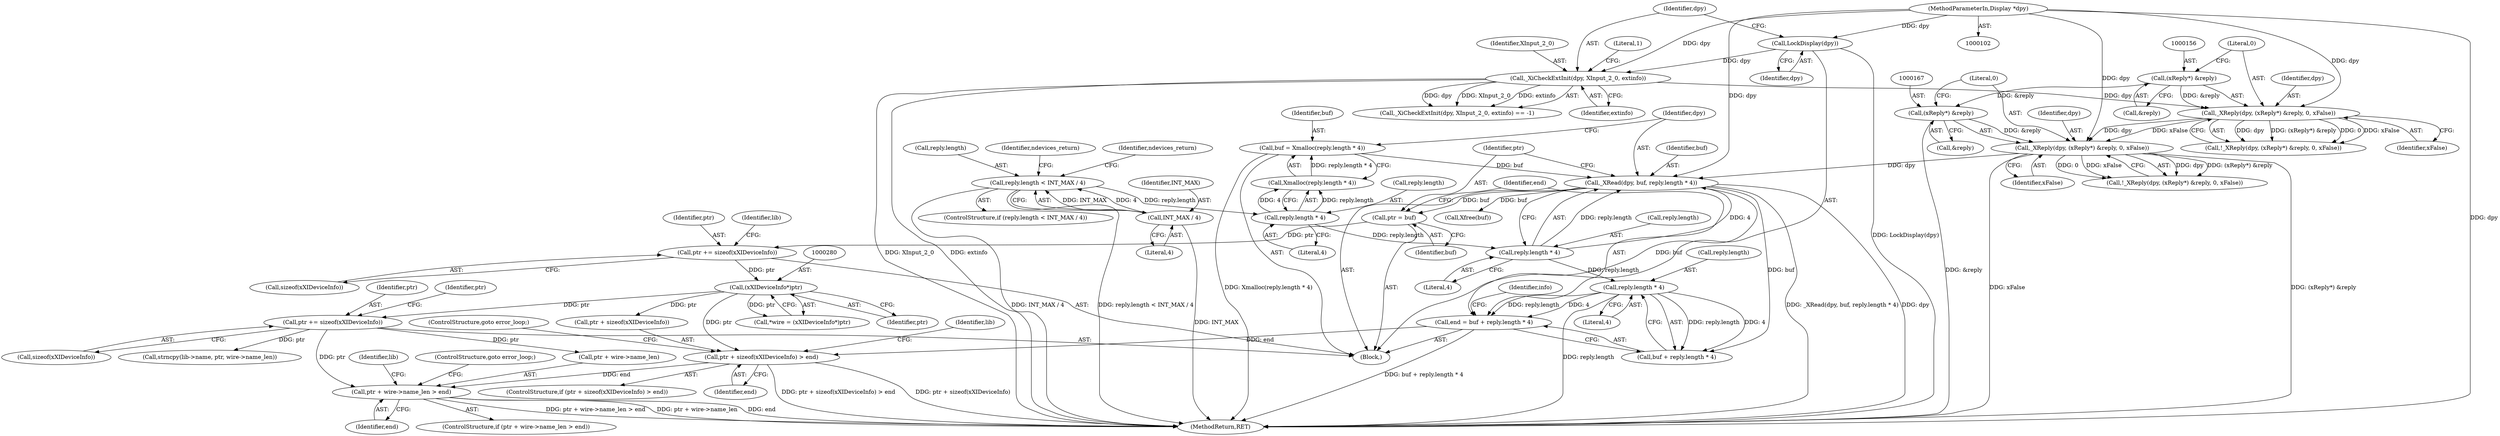 digraph "0_libXi_19a9cd607de73947fcfb104682f203ffe4e1f4e5_2@pointer" {
"1000318" [label="(Call,ptr + wire->name_len > end)"];
"1000313" [label="(Call,ptr += sizeof(xXIDeviceInfo))"];
"1000279" [label="(Call,(xXIDeviceInfo*)ptr)"];
"1000254" [label="(Call,ptr += sizeof(xXIDeviceInfo))"];
"1000228" [label="(Call,ptr = buf)"];
"1000220" [label="(Call,_XRead(dpy, buf, reply.length * 4))"];
"1000164" [label="(Call,_XReply(dpy, (xReply*) &reply, 0, xFalse))"];
"1000153" [label="(Call,_XReply(dpy, (xReply*) &reply, 0, xFalse))"];
"1000122" [label="(Call,_XiCheckExtInit(dpy, XInput_2_0, extinfo))"];
"1000118" [label="(Call,LockDisplay(dpy))"];
"1000103" [label="(MethodParameterIn,Display *dpy)"];
"1000155" [label="(Call,(xReply*) &reply)"];
"1000166" [label="(Call,(xReply*) &reply)"];
"1000212" [label="(Call,buf = Xmalloc(reply.length * 4))"];
"1000214" [label="(Call,Xmalloc(reply.length * 4))"];
"1000215" [label="(Call,reply.length * 4)"];
"1000174" [label="(Call,reply.length < INT_MAX / 4)"];
"1000178" [label="(Call,INT_MAX / 4)"];
"1000223" [label="(Call,reply.length * 4)"];
"1000283" [label="(Call,ptr + sizeof(xXIDeviceInfo) > end)"];
"1000231" [label="(Call,end = buf + reply.length * 4)"];
"1000235" [label="(Call,reply.length * 4)"];
"1000283" [label="(Call,ptr + sizeof(xXIDeviceInfo) > end)"];
"1000255" [label="(Identifier,ptr)"];
"1000173" [label="(ControlStructure,if (reply.length < INT_MAX / 4))"];
"1000227" [label="(Literal,4)"];
"1000224" [label="(Call,reply.length)"];
"1000124" [label="(Identifier,XInput_2_0)"];
"1000288" [label="(Identifier,end)"];
"1000289" [label="(ControlStructure,goto error_loop;)"];
"1000254" [label="(Call,ptr += sizeof(xXIDeviceInfo))"];
"1000239" [label="(Literal,4)"];
"1000279" [label="(Call,(xXIDeviceInfo*)ptr)"];
"1000220" [label="(Call,_XRead(dpy, buf, reply.length * 4))"];
"1000168" [label="(Call,&reply)"];
"1000277" [label="(Call,*wire = (xXIDeviceInfo*)ptr)"];
"1000313" [label="(Call,ptr += sizeof(xXIDeviceInfo))"];
"1000324" [label="(Identifier,end)"];
"1000411" [label="(MethodReturn,RET)"];
"1000123" [label="(Identifier,dpy)"];
"1000118" [label="(Call,LockDisplay(dpy))"];
"1000184" [label="(Identifier,ndevices_return)"];
"1000203" [label="(Identifier,ndevices_return)"];
"1000314" [label="(Identifier,ptr)"];
"1000166" [label="(Call,(xReply*) &reply)"];
"1000152" [label="(Call,!_XReply(dpy, (xReply*) &reply, 0, xFalse))"];
"1000155" [label="(Call,(xReply*) &reply)"];
"1000125" [label="(Identifier,extinfo)"];
"1000212" [label="(Call,buf = Xmalloc(reply.length * 4))"];
"1000164" [label="(Call,_XReply(dpy, (xReply*) &reply, 0, xFalse))"];
"1000230" [label="(Identifier,buf)"];
"1000119" [label="(Identifier,dpy)"];
"1000159" [label="(Literal,0)"];
"1000174" [label="(Call,reply.length < INT_MAX / 4)"];
"1000292" [label="(Identifier,lib)"];
"1000256" [label="(Call,sizeof(xXIDeviceInfo))"];
"1000219" [label="(Literal,4)"];
"1000315" [label="(Call,sizeof(xXIDeviceInfo))"];
"1000344" [label="(Call,strncpy(lib->name, ptr, wire->name_len))"];
"1000171" [label="(Identifier,xFalse)"];
"1000311" [label="(Call,Xfree(buf))"];
"1000157" [label="(Call,&reply)"];
"1000127" [label="(Literal,1)"];
"1000214" [label="(Call,Xmalloc(reply.length * 4))"];
"1000178" [label="(Call,INT_MAX / 4)"];
"1000281" [label="(Identifier,ptr)"];
"1000229" [label="(Identifier,ptr)"];
"1000236" [label="(Call,reply.length)"];
"1000328" [label="(Identifier,lib)"];
"1000318" [label="(Call,ptr + wire->name_len > end)"];
"1000213" [label="(Identifier,buf)"];
"1000233" [label="(Call,buf + reply.length * 4)"];
"1000170" [label="(Literal,0)"];
"1000103" [label="(MethodParameterIn,Display *dpy)"];
"1000106" [label="(Block,)"];
"1000121" [label="(Call,_XiCheckExtInit(dpy, XInput_2_0, extinfo) == -1)"];
"1000235" [label="(Call,reply.length * 4)"];
"1000221" [label="(Identifier,dpy)"];
"1000260" [label="(Identifier,lib)"];
"1000284" [label="(Call,ptr + sizeof(xXIDeviceInfo))"];
"1000231" [label="(Call,end = buf + reply.length * 4)"];
"1000215" [label="(Call,reply.length * 4)"];
"1000282" [label="(ControlStructure,if (ptr + sizeof(xXIDeviceInfo) > end))"];
"1000175" [label="(Call,reply.length)"];
"1000319" [label="(Call,ptr + wire->name_len)"];
"1000228" [label="(Call,ptr = buf)"];
"1000163" [label="(Call,!_XReply(dpy, (xReply*) &reply, 0, xFalse))"];
"1000153" [label="(Call,_XReply(dpy, (xReply*) &reply, 0, xFalse))"];
"1000180" [label="(Literal,4)"];
"1000223" [label="(Call,reply.length * 4)"];
"1000232" [label="(Identifier,end)"];
"1000243" [label="(Identifier,info)"];
"1000154" [label="(Identifier,dpy)"];
"1000325" [label="(ControlStructure,goto error_loop;)"];
"1000122" [label="(Call,_XiCheckExtInit(dpy, XInput_2_0, extinfo))"];
"1000317" [label="(ControlStructure,if (ptr + wire->name_len > end))"];
"1000216" [label="(Call,reply.length)"];
"1000160" [label="(Identifier,xFalse)"];
"1000179" [label="(Identifier,INT_MAX)"];
"1000222" [label="(Identifier,buf)"];
"1000165" [label="(Identifier,dpy)"];
"1000320" [label="(Identifier,ptr)"];
"1000318" -> "1000317"  [label="AST: "];
"1000318" -> "1000324"  [label="CFG: "];
"1000319" -> "1000318"  [label="AST: "];
"1000324" -> "1000318"  [label="AST: "];
"1000325" -> "1000318"  [label="CFG: "];
"1000328" -> "1000318"  [label="CFG: "];
"1000318" -> "1000411"  [label="DDG: ptr + wire->name_len > end"];
"1000318" -> "1000411"  [label="DDG: ptr + wire->name_len"];
"1000318" -> "1000411"  [label="DDG: end"];
"1000313" -> "1000318"  [label="DDG: ptr"];
"1000283" -> "1000318"  [label="DDG: end"];
"1000313" -> "1000106"  [label="AST: "];
"1000313" -> "1000315"  [label="CFG: "];
"1000314" -> "1000313"  [label="AST: "];
"1000315" -> "1000313"  [label="AST: "];
"1000320" -> "1000313"  [label="CFG: "];
"1000279" -> "1000313"  [label="DDG: ptr"];
"1000313" -> "1000319"  [label="DDG: ptr"];
"1000313" -> "1000344"  [label="DDG: ptr"];
"1000279" -> "1000277"  [label="AST: "];
"1000279" -> "1000281"  [label="CFG: "];
"1000280" -> "1000279"  [label="AST: "];
"1000281" -> "1000279"  [label="AST: "];
"1000277" -> "1000279"  [label="CFG: "];
"1000279" -> "1000277"  [label="DDG: ptr"];
"1000254" -> "1000279"  [label="DDG: ptr"];
"1000279" -> "1000283"  [label="DDG: ptr"];
"1000279" -> "1000284"  [label="DDG: ptr"];
"1000254" -> "1000106"  [label="AST: "];
"1000254" -> "1000256"  [label="CFG: "];
"1000255" -> "1000254"  [label="AST: "];
"1000256" -> "1000254"  [label="AST: "];
"1000260" -> "1000254"  [label="CFG: "];
"1000228" -> "1000254"  [label="DDG: ptr"];
"1000228" -> "1000106"  [label="AST: "];
"1000228" -> "1000230"  [label="CFG: "];
"1000229" -> "1000228"  [label="AST: "];
"1000230" -> "1000228"  [label="AST: "];
"1000232" -> "1000228"  [label="CFG: "];
"1000220" -> "1000228"  [label="DDG: buf"];
"1000220" -> "1000106"  [label="AST: "];
"1000220" -> "1000223"  [label="CFG: "];
"1000221" -> "1000220"  [label="AST: "];
"1000222" -> "1000220"  [label="AST: "];
"1000223" -> "1000220"  [label="AST: "];
"1000229" -> "1000220"  [label="CFG: "];
"1000220" -> "1000411"  [label="DDG: dpy"];
"1000220" -> "1000411"  [label="DDG: _XRead(dpy, buf, reply.length * 4)"];
"1000164" -> "1000220"  [label="DDG: dpy"];
"1000103" -> "1000220"  [label="DDG: dpy"];
"1000212" -> "1000220"  [label="DDG: buf"];
"1000223" -> "1000220"  [label="DDG: reply.length"];
"1000223" -> "1000220"  [label="DDG: 4"];
"1000220" -> "1000231"  [label="DDG: buf"];
"1000220" -> "1000233"  [label="DDG: buf"];
"1000220" -> "1000311"  [label="DDG: buf"];
"1000164" -> "1000163"  [label="AST: "];
"1000164" -> "1000171"  [label="CFG: "];
"1000165" -> "1000164"  [label="AST: "];
"1000166" -> "1000164"  [label="AST: "];
"1000170" -> "1000164"  [label="AST: "];
"1000171" -> "1000164"  [label="AST: "];
"1000163" -> "1000164"  [label="CFG: "];
"1000164" -> "1000411"  [label="DDG: (xReply*) &reply"];
"1000164" -> "1000411"  [label="DDG: xFalse"];
"1000164" -> "1000163"  [label="DDG: dpy"];
"1000164" -> "1000163"  [label="DDG: (xReply*) &reply"];
"1000164" -> "1000163"  [label="DDG: 0"];
"1000164" -> "1000163"  [label="DDG: xFalse"];
"1000153" -> "1000164"  [label="DDG: dpy"];
"1000153" -> "1000164"  [label="DDG: xFalse"];
"1000103" -> "1000164"  [label="DDG: dpy"];
"1000166" -> "1000164"  [label="DDG: &reply"];
"1000153" -> "1000152"  [label="AST: "];
"1000153" -> "1000160"  [label="CFG: "];
"1000154" -> "1000153"  [label="AST: "];
"1000155" -> "1000153"  [label="AST: "];
"1000159" -> "1000153"  [label="AST: "];
"1000160" -> "1000153"  [label="AST: "];
"1000152" -> "1000153"  [label="CFG: "];
"1000153" -> "1000152"  [label="DDG: dpy"];
"1000153" -> "1000152"  [label="DDG: (xReply*) &reply"];
"1000153" -> "1000152"  [label="DDG: 0"];
"1000153" -> "1000152"  [label="DDG: xFalse"];
"1000122" -> "1000153"  [label="DDG: dpy"];
"1000103" -> "1000153"  [label="DDG: dpy"];
"1000155" -> "1000153"  [label="DDG: &reply"];
"1000122" -> "1000121"  [label="AST: "];
"1000122" -> "1000125"  [label="CFG: "];
"1000123" -> "1000122"  [label="AST: "];
"1000124" -> "1000122"  [label="AST: "];
"1000125" -> "1000122"  [label="AST: "];
"1000127" -> "1000122"  [label="CFG: "];
"1000122" -> "1000411"  [label="DDG: extinfo"];
"1000122" -> "1000411"  [label="DDG: XInput_2_0"];
"1000122" -> "1000121"  [label="DDG: dpy"];
"1000122" -> "1000121"  [label="DDG: XInput_2_0"];
"1000122" -> "1000121"  [label="DDG: extinfo"];
"1000118" -> "1000122"  [label="DDG: dpy"];
"1000103" -> "1000122"  [label="DDG: dpy"];
"1000118" -> "1000106"  [label="AST: "];
"1000118" -> "1000119"  [label="CFG: "];
"1000119" -> "1000118"  [label="AST: "];
"1000123" -> "1000118"  [label="CFG: "];
"1000118" -> "1000411"  [label="DDG: LockDisplay(dpy)"];
"1000103" -> "1000118"  [label="DDG: dpy"];
"1000103" -> "1000102"  [label="AST: "];
"1000103" -> "1000411"  [label="DDG: dpy"];
"1000155" -> "1000157"  [label="CFG: "];
"1000156" -> "1000155"  [label="AST: "];
"1000157" -> "1000155"  [label="AST: "];
"1000159" -> "1000155"  [label="CFG: "];
"1000155" -> "1000166"  [label="DDG: &reply"];
"1000166" -> "1000168"  [label="CFG: "];
"1000167" -> "1000166"  [label="AST: "];
"1000168" -> "1000166"  [label="AST: "];
"1000170" -> "1000166"  [label="CFG: "];
"1000166" -> "1000411"  [label="DDG: &reply"];
"1000212" -> "1000106"  [label="AST: "];
"1000212" -> "1000214"  [label="CFG: "];
"1000213" -> "1000212"  [label="AST: "];
"1000214" -> "1000212"  [label="AST: "];
"1000221" -> "1000212"  [label="CFG: "];
"1000212" -> "1000411"  [label="DDG: Xmalloc(reply.length * 4)"];
"1000214" -> "1000212"  [label="DDG: reply.length * 4"];
"1000214" -> "1000215"  [label="CFG: "];
"1000215" -> "1000214"  [label="AST: "];
"1000215" -> "1000214"  [label="DDG: reply.length"];
"1000215" -> "1000214"  [label="DDG: 4"];
"1000215" -> "1000219"  [label="CFG: "];
"1000216" -> "1000215"  [label="AST: "];
"1000219" -> "1000215"  [label="AST: "];
"1000174" -> "1000215"  [label="DDG: reply.length"];
"1000215" -> "1000223"  [label="DDG: reply.length"];
"1000174" -> "1000173"  [label="AST: "];
"1000174" -> "1000178"  [label="CFG: "];
"1000175" -> "1000174"  [label="AST: "];
"1000178" -> "1000174"  [label="AST: "];
"1000184" -> "1000174"  [label="CFG: "];
"1000203" -> "1000174"  [label="CFG: "];
"1000174" -> "1000411"  [label="DDG: INT_MAX / 4"];
"1000174" -> "1000411"  [label="DDG: reply.length < INT_MAX / 4"];
"1000178" -> "1000174"  [label="DDG: INT_MAX"];
"1000178" -> "1000174"  [label="DDG: 4"];
"1000178" -> "1000180"  [label="CFG: "];
"1000179" -> "1000178"  [label="AST: "];
"1000180" -> "1000178"  [label="AST: "];
"1000178" -> "1000411"  [label="DDG: INT_MAX"];
"1000223" -> "1000227"  [label="CFG: "];
"1000224" -> "1000223"  [label="AST: "];
"1000227" -> "1000223"  [label="AST: "];
"1000223" -> "1000235"  [label="DDG: reply.length"];
"1000283" -> "1000282"  [label="AST: "];
"1000283" -> "1000288"  [label="CFG: "];
"1000284" -> "1000283"  [label="AST: "];
"1000288" -> "1000283"  [label="AST: "];
"1000289" -> "1000283"  [label="CFG: "];
"1000292" -> "1000283"  [label="CFG: "];
"1000283" -> "1000411"  [label="DDG: ptr + sizeof(xXIDeviceInfo)"];
"1000283" -> "1000411"  [label="DDG: ptr + sizeof(xXIDeviceInfo) > end"];
"1000231" -> "1000283"  [label="DDG: end"];
"1000231" -> "1000106"  [label="AST: "];
"1000231" -> "1000233"  [label="CFG: "];
"1000232" -> "1000231"  [label="AST: "];
"1000233" -> "1000231"  [label="AST: "];
"1000243" -> "1000231"  [label="CFG: "];
"1000231" -> "1000411"  [label="DDG: buf + reply.length * 4"];
"1000235" -> "1000231"  [label="DDG: reply.length"];
"1000235" -> "1000231"  [label="DDG: 4"];
"1000235" -> "1000233"  [label="AST: "];
"1000235" -> "1000239"  [label="CFG: "];
"1000236" -> "1000235"  [label="AST: "];
"1000239" -> "1000235"  [label="AST: "];
"1000233" -> "1000235"  [label="CFG: "];
"1000235" -> "1000411"  [label="DDG: reply.length"];
"1000235" -> "1000233"  [label="DDG: reply.length"];
"1000235" -> "1000233"  [label="DDG: 4"];
}
